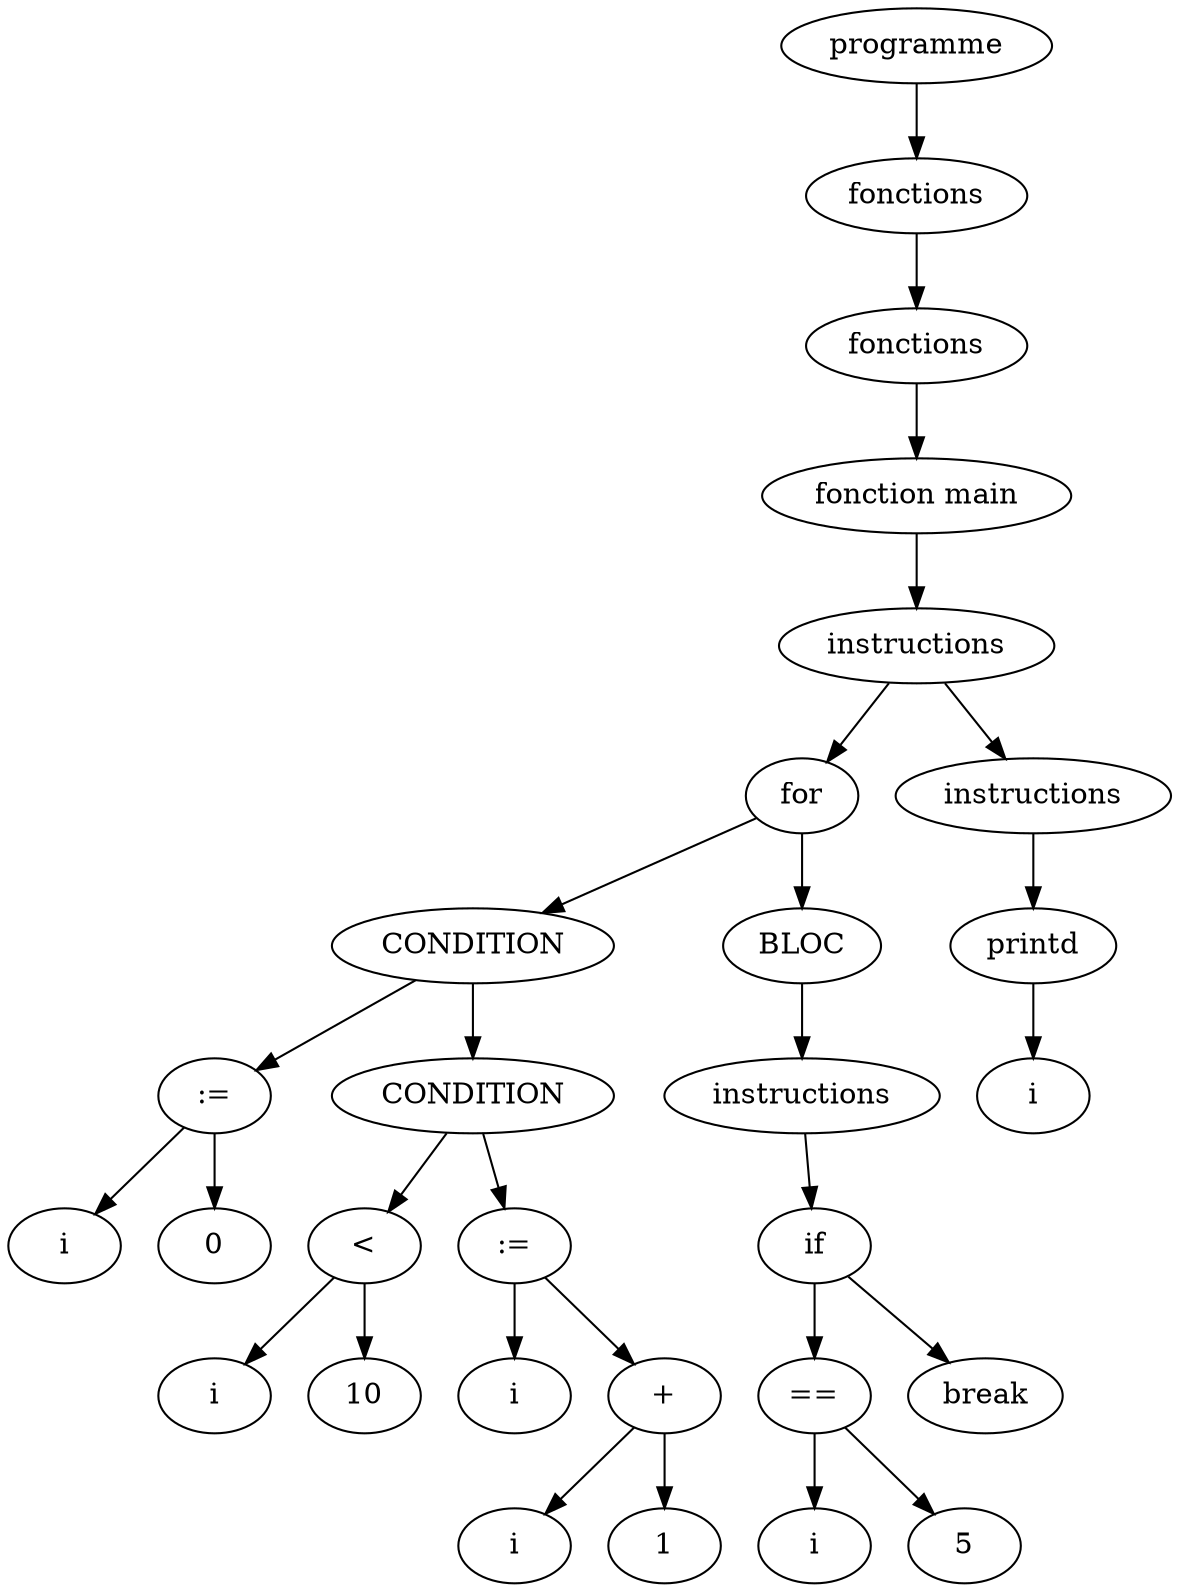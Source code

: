 digraph mon_programme {

node1 [label="programme" shape=ellipse ];
node2 [label="fonctions" shape=ellipse ];
node3 [label="fonctions" shape=ellipse ];
node4 [label="fonction main" shape=ellipse ];
node5 [label="instructions" shape=ellipse ];
node6 [label="for" shape=ellipse ];
node7 [label="CONDITION" shape=ellipse ];
node8 [label=":=" shape=ellipse ];
node9 [label="i" shape=ellipse ];
node10 [label="0" shape=ellipse ];
node11 [label="CONDITION" shape=ellipse ];
node12 [label="<" shape=ellipse ];
node13 [label="i" shape=ellipse ];
node14 [label="10" shape=ellipse ];
node15 [label=":=" shape=ellipse ];
node16 [label="i" shape=ellipse ];
node17 [label="+" shape=ellipse ];
node18 [label="i" shape=ellipse ];
node19 [label="1" shape=ellipse ];
node20 [label="BLOC" shape=ellipse ];
node21 [label="instructions" shape=ellipse ];
node22 [label="if" shape=ellipse ];
node23 [label="==" shape=ellipse ];
node24 [label="i" shape=ellipse ];
node25 [label="5" shape=ellipse ];
node26 [label="break" shape=ellipse ];
node27 [label="instructions" shape=ellipse ];
node28 [label="printd" shape=ellipse ];
node29 [label="i" shape=ellipse ];
node8->node9;
node8->node10;
node12->node13;
node12->node14;
node17->node18;
node17->node19;
node15->node16;
node15->node17;
node11->node12;
node11->node15;
node7->node8;
node7->node11;
node23->node24;
node23->node25;
node22->node23;
node22->node26;
node21->node22;
node20->node21;
node6->node7;
node6->node20;
node28->node29;
node27->node28;
node5->node6;
node5->node27;
node4->node5;
node3->node4;
node2->node3;
node1->node2;
}